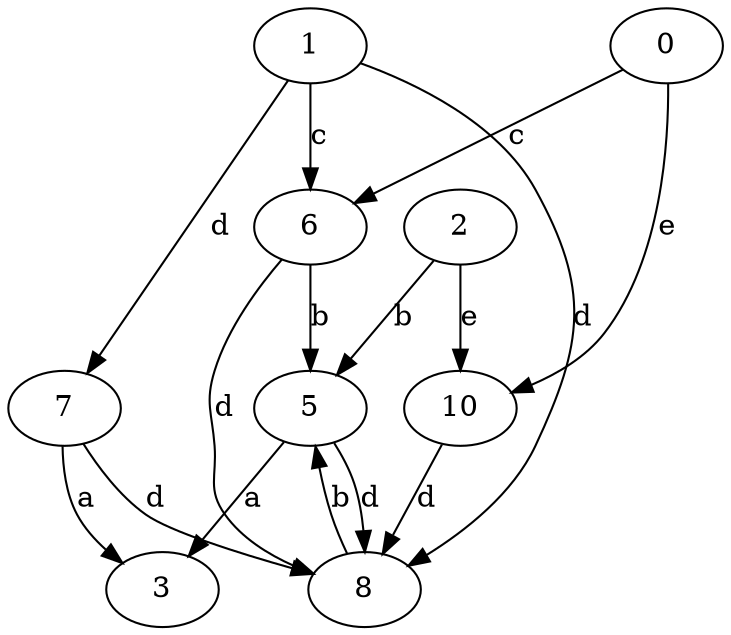 strict digraph  {
1;
0;
2;
3;
5;
6;
7;
8;
10;
1 -> 6  [label=c];
1 -> 7  [label=d];
1 -> 8  [label=d];
0 -> 6  [label=c];
0 -> 10  [label=e];
2 -> 5  [label=b];
2 -> 10  [label=e];
5 -> 3  [label=a];
5 -> 8  [label=d];
6 -> 5  [label=b];
6 -> 8  [label=d];
7 -> 3  [label=a];
7 -> 8  [label=d];
8 -> 5  [label=b];
10 -> 8  [label=d];
}
